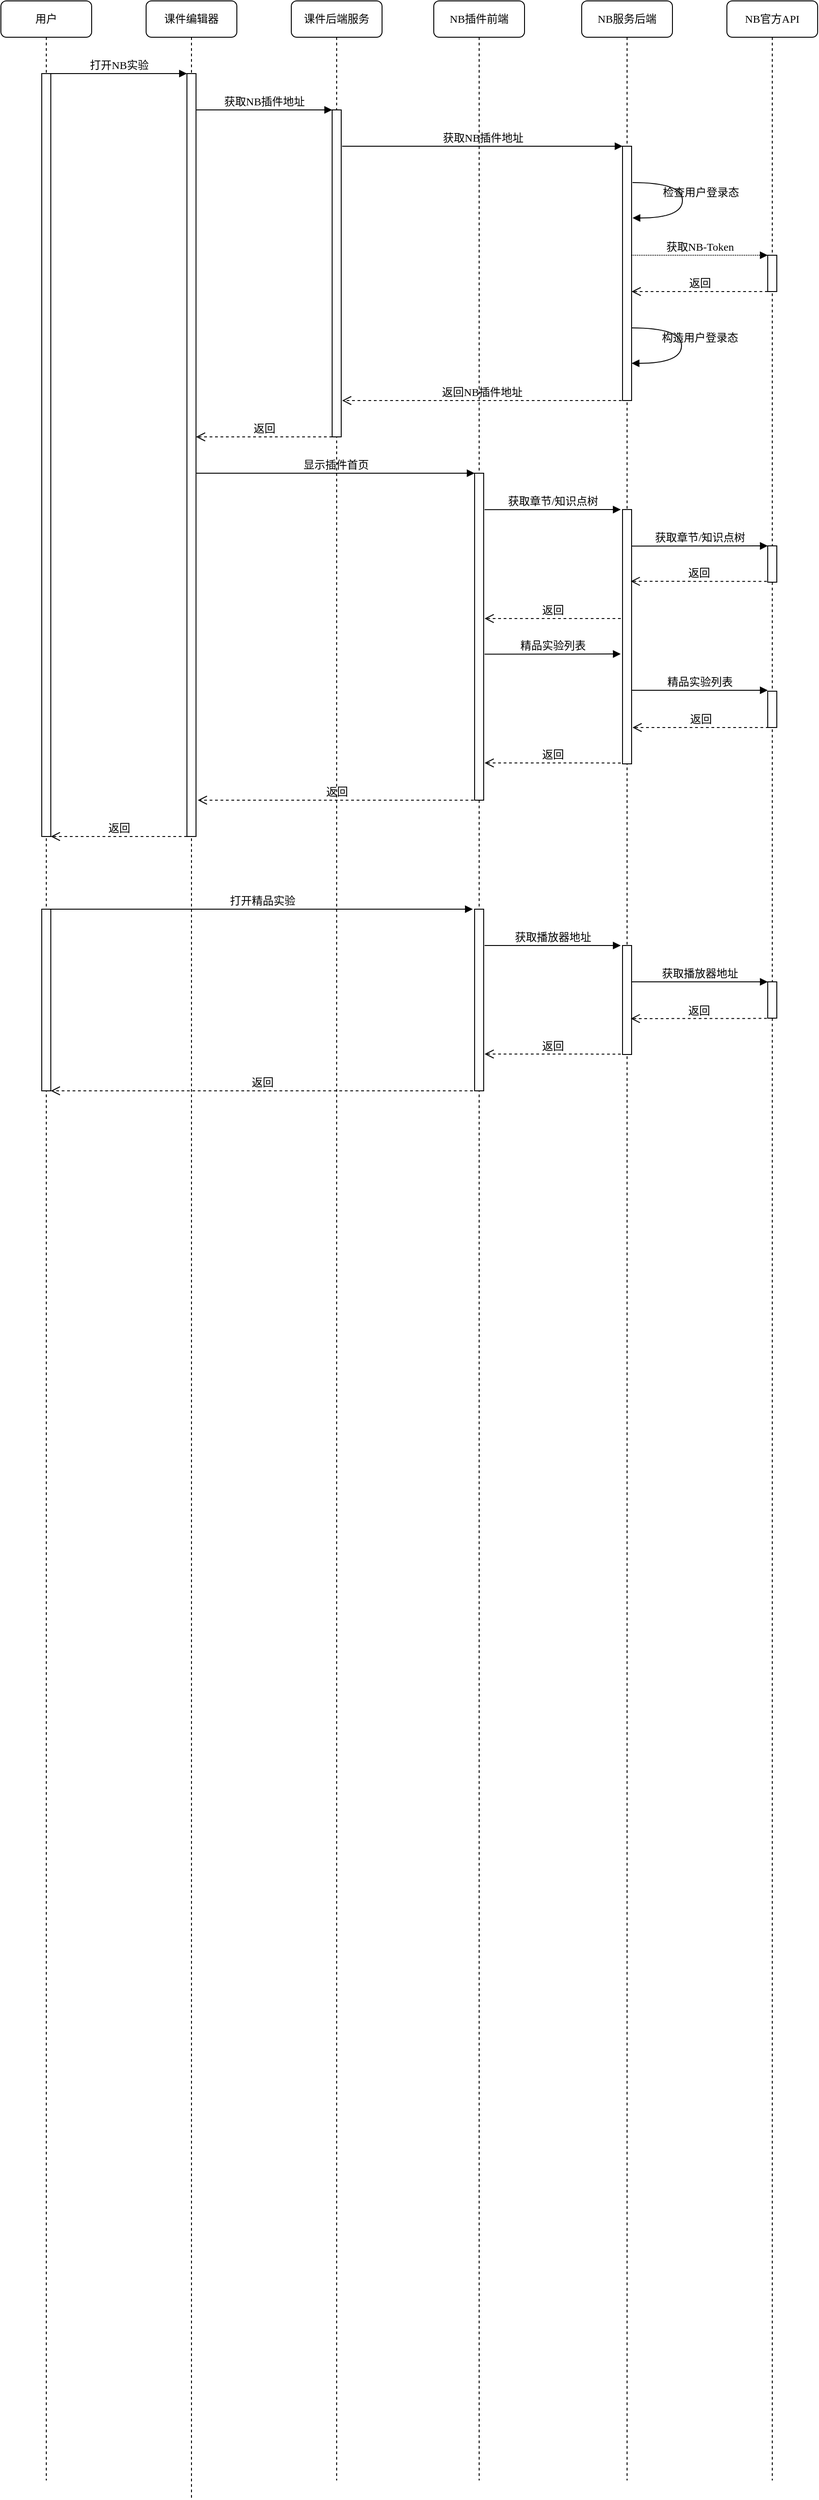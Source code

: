 <mxfile version="24.7.7">
  <diagram name="Page-1" id="74e2e168-ea6b-b213-b513-2b3c1d86103e">
    <mxGraphModel dx="875" dy="517" grid="1" gridSize="10" guides="1" tooltips="1" connect="1" arrows="1" fold="1" page="1" pageScale="1" pageWidth="1100" pageHeight="850" background="none" math="0" shadow="0">
      <root>
        <mxCell id="0" />
        <mxCell id="1" parent="0" />
        <mxCell id="e6wSoJGut-9T4A9awZxF-3" value="课件编辑器" style="shape=umlLifeline;perimeter=lifelinePerimeter;whiteSpace=wrap;html=1;container=1;collapsible=0;recursiveResize=0;outlineConnect=0;rounded=1;shadow=0;comic=0;labelBackgroundColor=none;strokeWidth=1;fontFamily=Verdana;fontSize=12;align=center;" vertex="1" parent="1">
          <mxGeometry x="240" y="80" width="100" height="2750" as="geometry" />
        </mxCell>
        <mxCell id="e6wSoJGut-9T4A9awZxF-4" value="" style="html=1;points=[];perimeter=orthogonalPerimeter;rounded=0;shadow=0;comic=0;labelBackgroundColor=none;strokeWidth=1;fontFamily=Verdana;fontSize=12;align=center;" vertex="1" parent="e6wSoJGut-9T4A9awZxF-3">
          <mxGeometry x="45" y="80" width="10" height="840" as="geometry" />
        </mxCell>
        <mxCell id="e6wSoJGut-9T4A9awZxF-5" value="返回" style="html=1;verticalAlign=bottom;endArrow=open;dashed=1;endSize=8;labelBackgroundColor=none;fontFamily=Verdana;fontSize=12;edgeStyle=elbowEdgeStyle;elbow=vertical;" edge="1" parent="e6wSoJGut-9T4A9awZxF-3">
          <mxGeometry relative="1" as="geometry">
            <mxPoint x="-105" y="920" as="targetPoint" />
            <Array as="points" />
            <mxPoint x="45" y="920" as="sourcePoint" />
            <mxPoint as="offset" />
          </mxGeometry>
        </mxCell>
        <mxCell id="e6wSoJGut-9T4A9awZxF-127" value="打开精品实验" style="html=1;verticalAlign=bottom;endArrow=block;labelBackgroundColor=none;fontFamily=Verdana;fontSize=12;edgeStyle=elbowEdgeStyle;elbow=horizontal;" edge="1" parent="e6wSoJGut-9T4A9awZxF-3">
          <mxGeometry relative="1" as="geometry">
            <mxPoint x="-105" y="1000" as="sourcePoint" />
            <mxPoint x="360" y="1000" as="targetPoint" />
          </mxGeometry>
        </mxCell>
        <mxCell id="e6wSoJGut-9T4A9awZxF-61" value="课件后端服务" style="shape=umlLifeline;perimeter=lifelinePerimeter;whiteSpace=wrap;html=1;container=1;collapsible=0;recursiveResize=0;outlineConnect=0;rounded=1;shadow=0;comic=0;labelBackgroundColor=none;strokeWidth=1;fontFamily=Verdana;fontSize=12;align=center;" vertex="1" parent="1">
          <mxGeometry x="400" y="80" width="100" height="2730" as="geometry" />
        </mxCell>
        <mxCell id="e6wSoJGut-9T4A9awZxF-62" value="" style="html=1;points=[];perimeter=orthogonalPerimeter;rounded=0;shadow=0;comic=0;labelBackgroundColor=none;strokeWidth=1;fontFamily=Verdana;fontSize=12;align=center;" vertex="1" parent="e6wSoJGut-9T4A9awZxF-61">
          <mxGeometry x="45" y="120" width="10" height="360" as="geometry" />
        </mxCell>
        <mxCell id="e6wSoJGut-9T4A9awZxF-111" value="显示插件首页" style="html=1;verticalAlign=bottom;endArrow=block;labelBackgroundColor=none;fontFamily=Verdana;fontSize=12;edgeStyle=elbowEdgeStyle;elbow=vertical;" edge="1" parent="e6wSoJGut-9T4A9awZxF-61">
          <mxGeometry relative="1" as="geometry">
            <mxPoint x="-105" y="520" as="sourcePoint" />
            <mxPoint x="202" y="520" as="targetPoint" />
          </mxGeometry>
        </mxCell>
        <mxCell id="e6wSoJGut-9T4A9awZxF-72" value="NB插件前端" style="shape=umlLifeline;perimeter=lifelinePerimeter;whiteSpace=wrap;html=1;container=1;collapsible=0;recursiveResize=0;outlineConnect=0;rounded=1;shadow=0;comic=0;labelBackgroundColor=none;strokeWidth=1;fontFamily=Verdana;fontSize=12;align=center;" vertex="1" parent="1">
          <mxGeometry x="557" y="80" width="100" height="2730" as="geometry" />
        </mxCell>
        <mxCell id="e6wSoJGut-9T4A9awZxF-64" value="获取NB插件地址" style="html=1;verticalAlign=bottom;endArrow=block;labelBackgroundColor=none;fontFamily=Verdana;fontSize=12;edgeStyle=elbowEdgeStyle;elbow=vertical;" edge="1" parent="e6wSoJGut-9T4A9awZxF-72">
          <mxGeometry x="0.002" relative="1" as="geometry">
            <mxPoint x="-101" y="160" as="sourcePoint" />
            <mxPoint x="208" y="160" as="targetPoint" />
            <mxPoint as="offset" />
          </mxGeometry>
        </mxCell>
        <mxCell id="e6wSoJGut-9T4A9awZxF-112" value="" style="html=1;points=[];perimeter=orthogonalPerimeter;rounded=0;shadow=0;comic=0;labelBackgroundColor=none;strokeWidth=1;fontFamily=Verdana;fontSize=12;align=center;" vertex="1" parent="e6wSoJGut-9T4A9awZxF-72">
          <mxGeometry x="45" y="520" width="10" height="360" as="geometry" />
        </mxCell>
        <mxCell id="e6wSoJGut-9T4A9awZxF-126" value="" style="html=1;points=[];perimeter=orthogonalPerimeter;rounded=0;shadow=0;comic=0;labelBackgroundColor=none;strokeWidth=1;fontFamily=Verdana;fontSize=12;align=center;" vertex="1" parent="e6wSoJGut-9T4A9awZxF-72">
          <mxGeometry x="45" y="1000" width="10" height="200" as="geometry" />
        </mxCell>
        <mxCell id="e6wSoJGut-9T4A9awZxF-81" value="用户" style="shape=umlLifeline;perimeter=lifelinePerimeter;whiteSpace=wrap;html=1;container=1;collapsible=0;recursiveResize=0;outlineConnect=0;rounded=1;shadow=0;comic=0;labelBackgroundColor=none;strokeWidth=1;fontFamily=Verdana;fontSize=12;align=center;" vertex="1" parent="1">
          <mxGeometry x="80" y="80" width="100" height="2730" as="geometry" />
        </mxCell>
        <mxCell id="e6wSoJGut-9T4A9awZxF-82" value="" style="html=1;points=[];perimeter=orthogonalPerimeter;rounded=0;shadow=0;comic=0;labelBackgroundColor=none;strokeWidth=1;fontFamily=Verdana;fontSize=12;align=center;" vertex="1" parent="e6wSoJGut-9T4A9awZxF-81">
          <mxGeometry x="45" y="80" width="10" height="840" as="geometry" />
        </mxCell>
        <mxCell id="e6wSoJGut-9T4A9awZxF-125" value="" style="html=1;points=[];perimeter=orthogonalPerimeter;rounded=0;shadow=0;comic=0;labelBackgroundColor=none;strokeWidth=1;fontFamily=Verdana;fontSize=12;align=center;" vertex="1" parent="e6wSoJGut-9T4A9awZxF-81">
          <mxGeometry x="45" y="1000" width="10" height="200" as="geometry" />
        </mxCell>
        <mxCell id="e6wSoJGut-9T4A9awZxF-86" value="打开NB实验" style="html=1;verticalAlign=bottom;endArrow=block;entryX=0;entryY=0;labelBackgroundColor=none;fontFamily=Verdana;fontSize=12;edgeStyle=elbowEdgeStyle;elbow=vertical;" edge="1" parent="1" source="e6wSoJGut-9T4A9awZxF-82" target="e6wSoJGut-9T4A9awZxF-4">
          <mxGeometry relative="1" as="geometry">
            <mxPoint x="220" y="190" as="sourcePoint" />
          </mxGeometry>
        </mxCell>
        <mxCell id="e6wSoJGut-9T4A9awZxF-87" value="获取NB插件地址" style="html=1;verticalAlign=bottom;endArrow=block;entryX=0;entryY=0;labelBackgroundColor=none;fontFamily=Verdana;fontSize=12;edgeStyle=elbowEdgeStyle;elbow=vertical;" edge="1" parent="1" source="e6wSoJGut-9T4A9awZxF-4" target="e6wSoJGut-9T4A9awZxF-62">
          <mxGeometry relative="1" as="geometry">
            <mxPoint x="370" y="200" as="sourcePoint" />
          </mxGeometry>
        </mxCell>
        <mxCell id="e6wSoJGut-9T4A9awZxF-88" value="NB服务后端" style="shape=umlLifeline;perimeter=lifelinePerimeter;whiteSpace=wrap;html=1;container=1;collapsible=0;recursiveResize=0;outlineConnect=0;rounded=1;shadow=0;comic=0;labelBackgroundColor=none;strokeWidth=1;fontFamily=Verdana;fontSize=12;align=center;" vertex="1" parent="1">
          <mxGeometry x="720" y="80" width="100" height="2730" as="geometry" />
        </mxCell>
        <mxCell id="e6wSoJGut-9T4A9awZxF-93" value="" style="html=1;points=[];perimeter=orthogonalPerimeter;rounded=0;shadow=0;comic=0;labelBackgroundColor=none;strokeWidth=1;fontFamily=Verdana;fontSize=12;align=center;" vertex="1" parent="e6wSoJGut-9T4A9awZxF-88">
          <mxGeometry x="45" y="160" width="10" height="280" as="geometry" />
        </mxCell>
        <mxCell id="e6wSoJGut-9T4A9awZxF-113" value="" style="html=1;points=[];perimeter=orthogonalPerimeter;rounded=0;shadow=0;comic=0;labelBackgroundColor=none;strokeWidth=1;fontFamily=Verdana;fontSize=12;align=center;" vertex="1" parent="e6wSoJGut-9T4A9awZxF-88">
          <mxGeometry x="45" y="560" width="10" height="280" as="geometry" />
        </mxCell>
        <mxCell id="e6wSoJGut-9T4A9awZxF-128" value="" style="html=1;points=[];perimeter=orthogonalPerimeter;rounded=0;shadow=0;comic=0;labelBackgroundColor=none;strokeWidth=1;fontFamily=Verdana;fontSize=12;align=center;" vertex="1" parent="e6wSoJGut-9T4A9awZxF-88">
          <mxGeometry x="45" y="1040" width="10" height="120" as="geometry" />
        </mxCell>
        <mxCell id="e6wSoJGut-9T4A9awZxF-94" value="NB官方API" style="shape=umlLifeline;perimeter=lifelinePerimeter;whiteSpace=wrap;html=1;container=1;collapsible=0;recursiveResize=0;outlineConnect=0;rounded=1;shadow=0;comic=0;labelBackgroundColor=none;strokeWidth=1;fontFamily=Verdana;fontSize=12;align=center;" vertex="1" parent="1">
          <mxGeometry x="880" y="80" width="100" height="2730" as="geometry" />
        </mxCell>
        <mxCell id="e6wSoJGut-9T4A9awZxF-107" value="" style="html=1;points=[];perimeter=orthogonalPerimeter;rounded=0;shadow=0;comic=0;labelBackgroundColor=none;strokeWidth=1;fontFamily=Verdana;fontSize=12;align=center;" vertex="1" parent="e6wSoJGut-9T4A9awZxF-94">
          <mxGeometry x="45" y="280" width="10" height="40" as="geometry" />
        </mxCell>
        <mxCell id="e6wSoJGut-9T4A9awZxF-114" value="" style="html=1;points=[];perimeter=orthogonalPerimeter;rounded=0;shadow=0;comic=0;labelBackgroundColor=none;strokeWidth=1;fontFamily=Verdana;fontSize=12;align=center;" vertex="1" parent="e6wSoJGut-9T4A9awZxF-94">
          <mxGeometry x="45" y="600" width="10" height="40" as="geometry" />
        </mxCell>
        <mxCell id="e6wSoJGut-9T4A9awZxF-120" value="精品实验列表" style="html=1;verticalAlign=bottom;endArrow=block;entryX=0;entryY=0;labelBackgroundColor=none;fontFamily=Verdana;fontSize=12;edgeStyle=elbowEdgeStyle;elbow=vertical;" edge="1" parent="e6wSoJGut-9T4A9awZxF-94">
          <mxGeometry relative="1" as="geometry">
            <mxPoint x="-105" y="759" as="sourcePoint" />
            <mxPoint x="45" y="759" as="targetPoint" />
          </mxGeometry>
        </mxCell>
        <mxCell id="e6wSoJGut-9T4A9awZxF-121" value="返回" style="html=1;verticalAlign=bottom;endArrow=open;dashed=1;endSize=8;labelBackgroundColor=none;fontFamily=Verdana;fontSize=12;edgeStyle=elbowEdgeStyle;elbow=vertical;" edge="1" parent="e6wSoJGut-9T4A9awZxF-94">
          <mxGeometry x="-0.003" relative="1" as="geometry">
            <mxPoint x="-104" y="800" as="targetPoint" />
            <Array as="points" />
            <mxPoint x="46" y="800" as="sourcePoint" />
            <mxPoint as="offset" />
          </mxGeometry>
        </mxCell>
        <mxCell id="e6wSoJGut-9T4A9awZxF-123" value="" style="html=1;points=[];perimeter=orthogonalPerimeter;rounded=0;shadow=0;comic=0;labelBackgroundColor=none;strokeWidth=1;fontFamily=Verdana;fontSize=12;align=center;" vertex="1" parent="e6wSoJGut-9T4A9awZxF-94">
          <mxGeometry x="45" y="760" width="10" height="40" as="geometry" />
        </mxCell>
        <mxCell id="e6wSoJGut-9T4A9awZxF-130" value="" style="html=1;points=[];perimeter=orthogonalPerimeter;rounded=0;shadow=0;comic=0;labelBackgroundColor=none;strokeWidth=1;fontFamily=Verdana;fontSize=12;align=center;" vertex="1" parent="e6wSoJGut-9T4A9awZxF-94">
          <mxGeometry x="45" y="1080" width="10" height="40" as="geometry" />
        </mxCell>
        <mxCell id="e6wSoJGut-9T4A9awZxF-131" value="获取播放器地址" style="html=1;verticalAlign=bottom;endArrow=block;entryX=0;entryY=0;labelBackgroundColor=none;fontFamily=Verdana;fontSize=12;edgeStyle=elbowEdgeStyle;elbow=horizontal;" edge="1" parent="e6wSoJGut-9T4A9awZxF-94">
          <mxGeometry relative="1" as="geometry">
            <mxPoint x="-105" y="1080" as="sourcePoint" />
            <mxPoint x="45" y="1080" as="targetPoint" />
          </mxGeometry>
        </mxCell>
        <mxCell id="e6wSoJGut-9T4A9awZxF-95" value="返回" style="html=1;verticalAlign=bottom;endArrow=open;dashed=1;endSize=8;labelBackgroundColor=none;fontFamily=Verdana;fontSize=12;edgeStyle=elbowEdgeStyle;elbow=vertical;" edge="1" parent="1">
          <mxGeometry x="-0.003" relative="1" as="geometry">
            <mxPoint x="295" y="560" as="targetPoint" />
            <Array as="points" />
            <mxPoint x="445" y="560" as="sourcePoint" />
            <mxPoint as="offset" />
          </mxGeometry>
        </mxCell>
        <mxCell id="e6wSoJGut-9T4A9awZxF-106" value="检查用户登录态" style="html=1;verticalAlign=bottom;endArrow=block;labelBackgroundColor=none;fontFamily=Verdana;fontSize=12;elbow=vertical;edgeStyle=orthogonalEdgeStyle;curved=1;exitX=1.038;exitY=0.345;exitPerimeter=0;entryX=1.027;entryY=0.831;entryDx=0;entryDy=0;entryPerimeter=0;" edge="1" parent="1">
          <mxGeometry x="0.007" y="20" relative="1" as="geometry">
            <mxPoint x="776" y="280" as="sourcePoint" />
            <mxPoint x="776" y="319" as="targetPoint" />
            <Array as="points">
              <mxPoint x="831" y="280" />
              <mxPoint x="831" y="319" />
            </Array>
            <mxPoint as="offset" />
          </mxGeometry>
        </mxCell>
        <mxCell id="e6wSoJGut-9T4A9awZxF-108" value="获取NB-Token" style="html=1;verticalAlign=bottom;endArrow=block;labelBackgroundColor=none;fontFamily=Verdana;fontSize=12;edgeStyle=elbowEdgeStyle;elbow=vertical;dashed=1;dashPattern=1 1;" edge="1" parent="1">
          <mxGeometry x="-0.002" relative="1" as="geometry">
            <mxPoint x="775" y="360" as="sourcePoint" />
            <Array as="points">
              <mxPoint x="830" y="360" />
              <mxPoint x="840" y="420" />
              <mxPoint x="880" y="430" />
              <mxPoint x="860" y="390" />
              <mxPoint x="780" y="280" />
            </Array>
            <mxPoint x="925" y="360" as="targetPoint" />
            <mxPoint as="offset" />
          </mxGeometry>
        </mxCell>
        <mxCell id="e6wSoJGut-9T4A9awZxF-109" value="返回" style="html=1;verticalAlign=bottom;endArrow=open;dashed=1;endSize=8;labelBackgroundColor=none;fontFamily=Verdana;fontSize=12;edgeStyle=elbowEdgeStyle;elbow=vertical;" edge="1" parent="1">
          <mxGeometry x="0.003" relative="1" as="geometry">
            <mxPoint x="775" y="400.0" as="targetPoint" />
            <Array as="points" />
            <mxPoint x="925" y="400.0" as="sourcePoint" />
            <mxPoint as="offset" />
          </mxGeometry>
        </mxCell>
        <mxCell id="e6wSoJGut-9T4A9awZxF-110" value="构造用户登录态" style="html=1;verticalAlign=bottom;endArrow=block;labelBackgroundColor=none;fontFamily=Verdana;fontSize=12;elbow=vertical;edgeStyle=orthogonalEdgeStyle;curved=1;exitX=1.038;exitY=0.345;exitPerimeter=0;entryX=1.027;entryY=0.831;entryDx=0;entryDy=0;entryPerimeter=0;" edge="1" parent="1">
          <mxGeometry x="0.007" y="20" relative="1" as="geometry">
            <mxPoint x="775" y="440" as="sourcePoint" />
            <mxPoint x="775" y="479" as="targetPoint" />
            <Array as="points">
              <mxPoint x="830" y="440" />
              <mxPoint x="830" y="479" />
            </Array>
            <mxPoint as="offset" />
          </mxGeometry>
        </mxCell>
        <mxCell id="e6wSoJGut-9T4A9awZxF-92" value="返回NB插件地址" style="html=1;verticalAlign=bottom;endArrow=open;dashed=1;endSize=8;labelBackgroundColor=none;fontFamily=Verdana;fontSize=12;edgeStyle=elbowEdgeStyle;elbow=vertical;" edge="1" parent="1">
          <mxGeometry x="0.003" relative="1" as="geometry">
            <mxPoint x="456" y="520" as="targetPoint" />
            <Array as="points" />
            <mxPoint x="764" y="520" as="sourcePoint" />
            <mxPoint as="offset" />
          </mxGeometry>
        </mxCell>
        <mxCell id="e6wSoJGut-9T4A9awZxF-115" value="获取章节/知识点树" style="html=1;verticalAlign=bottom;endArrow=block;entryX=0;entryY=0;labelBackgroundColor=none;fontFamily=Verdana;fontSize=12;edgeStyle=elbowEdgeStyle;elbow=vertical;" edge="1" parent="1">
          <mxGeometry relative="1" as="geometry">
            <mxPoint x="613" y="640.14" as="sourcePoint" />
            <mxPoint x="763" y="640.14" as="targetPoint" />
          </mxGeometry>
        </mxCell>
        <mxCell id="e6wSoJGut-9T4A9awZxF-116" value="获取章节/知识点树" style="html=1;verticalAlign=bottom;endArrow=block;entryX=0;entryY=0;labelBackgroundColor=none;fontFamily=Verdana;fontSize=12;edgeStyle=elbowEdgeStyle;elbow=vertical;" edge="1" parent="1">
          <mxGeometry relative="1" as="geometry">
            <mxPoint x="775" y="680.21" as="sourcePoint" />
            <mxPoint x="925" y="680.21" as="targetPoint" />
          </mxGeometry>
        </mxCell>
        <mxCell id="e6wSoJGut-9T4A9awZxF-117" value="返回" style="html=1;verticalAlign=bottom;endArrow=open;dashed=1;endSize=8;labelBackgroundColor=none;fontFamily=Verdana;fontSize=12;edgeStyle=elbowEdgeStyle;elbow=vertical;" edge="1" parent="1">
          <mxGeometry x="-0.003" relative="1" as="geometry">
            <mxPoint x="774" y="719.14" as="targetPoint" />
            <Array as="points" />
            <mxPoint x="924" y="719.14" as="sourcePoint" />
            <mxPoint as="offset" />
          </mxGeometry>
        </mxCell>
        <mxCell id="e6wSoJGut-9T4A9awZxF-118" value="返回" style="html=1;verticalAlign=bottom;endArrow=open;dashed=1;endSize=8;labelBackgroundColor=none;fontFamily=Verdana;fontSize=12;edgeStyle=elbowEdgeStyle;elbow=vertical;" edge="1" parent="1">
          <mxGeometry x="-0.003" relative="1" as="geometry">
            <mxPoint x="613" y="760" as="targetPoint" />
            <Array as="points" />
            <mxPoint x="763" y="760" as="sourcePoint" />
            <mxPoint as="offset" />
          </mxGeometry>
        </mxCell>
        <mxCell id="e6wSoJGut-9T4A9awZxF-119" value="精品实验列表" style="html=1;verticalAlign=bottom;endArrow=block;entryX=0;entryY=0;labelBackgroundColor=none;fontFamily=Verdana;fontSize=12;edgeStyle=elbowEdgeStyle;elbow=vertical;" edge="1" parent="1">
          <mxGeometry relative="1" as="geometry">
            <mxPoint x="613" y="799.21" as="sourcePoint" />
            <mxPoint x="763" y="799.21" as="targetPoint" />
          </mxGeometry>
        </mxCell>
        <mxCell id="e6wSoJGut-9T4A9awZxF-122" value="返回" style="html=1;verticalAlign=bottom;endArrow=open;dashed=1;endSize=8;labelBackgroundColor=none;fontFamily=Verdana;fontSize=12;edgeStyle=elbowEdgeStyle;elbow=vertical;" edge="1" parent="1">
          <mxGeometry x="-0.003" relative="1" as="geometry">
            <mxPoint x="613" y="919.07" as="targetPoint" />
            <Array as="points" />
            <mxPoint x="763" y="919.07" as="sourcePoint" />
            <mxPoint as="offset" />
          </mxGeometry>
        </mxCell>
        <mxCell id="e6wSoJGut-9T4A9awZxF-124" value="返回" style="html=1;verticalAlign=bottom;endArrow=open;dashed=1;endSize=8;labelBackgroundColor=none;fontFamily=Verdana;fontSize=12;edgeStyle=elbowEdgeStyle;elbow=vertical;" edge="1" parent="1">
          <mxGeometry x="-0.003" relative="1" as="geometry">
            <mxPoint x="297" y="960" as="targetPoint" />
            <Array as="points" />
            <mxPoint x="601" y="960" as="sourcePoint" />
            <mxPoint as="offset" />
          </mxGeometry>
        </mxCell>
        <mxCell id="e6wSoJGut-9T4A9awZxF-129" value="获取播放器地址" style="html=1;verticalAlign=bottom;endArrow=block;entryX=0;entryY=0;labelBackgroundColor=none;fontFamily=Verdana;fontSize=12;edgeStyle=elbowEdgeStyle;elbow=horizontal;" edge="1" parent="1">
          <mxGeometry relative="1" as="geometry">
            <mxPoint x="613" y="1120" as="sourcePoint" />
            <mxPoint x="763" y="1120" as="targetPoint" />
          </mxGeometry>
        </mxCell>
        <mxCell id="e6wSoJGut-9T4A9awZxF-132" value="返回" style="html=1;verticalAlign=bottom;endArrow=open;dashed=1;endSize=8;labelBackgroundColor=none;fontFamily=Verdana;fontSize=12;edgeStyle=elbowEdgeStyle;elbow=vertical;" edge="1" parent="1">
          <mxGeometry x="-0.003" relative="1" as="geometry">
            <mxPoint x="774" y="1200.29" as="targetPoint" />
            <Array as="points" />
            <mxPoint x="924" y="1200.29" as="sourcePoint" />
            <mxPoint as="offset" />
          </mxGeometry>
        </mxCell>
        <mxCell id="e6wSoJGut-9T4A9awZxF-133" value="返回" style="html=1;verticalAlign=bottom;endArrow=open;dashed=1;endSize=8;labelBackgroundColor=none;fontFamily=Verdana;fontSize=12;edgeStyle=elbowEdgeStyle;elbow=vertical;" edge="1" parent="1">
          <mxGeometry x="-0.003" relative="1" as="geometry">
            <mxPoint x="613" y="1239.58" as="targetPoint" />
            <Array as="points" />
            <mxPoint x="763" y="1239.58" as="sourcePoint" />
            <mxPoint as="offset" />
          </mxGeometry>
        </mxCell>
        <mxCell id="e6wSoJGut-9T4A9awZxF-134" value="返回" style="html=1;verticalAlign=bottom;endArrow=open;dashed=1;endSize=8;labelBackgroundColor=none;fontFamily=Verdana;fontSize=12;edgeStyle=elbowEdgeStyle;elbow=vertical;" edge="1" parent="1">
          <mxGeometry x="-0.003" relative="1" as="geometry">
            <mxPoint x="135" y="1280" as="targetPoint" />
            <Array as="points" />
            <mxPoint x="600" y="1280" as="sourcePoint" />
            <mxPoint as="offset" />
          </mxGeometry>
        </mxCell>
      </root>
    </mxGraphModel>
  </diagram>
</mxfile>

